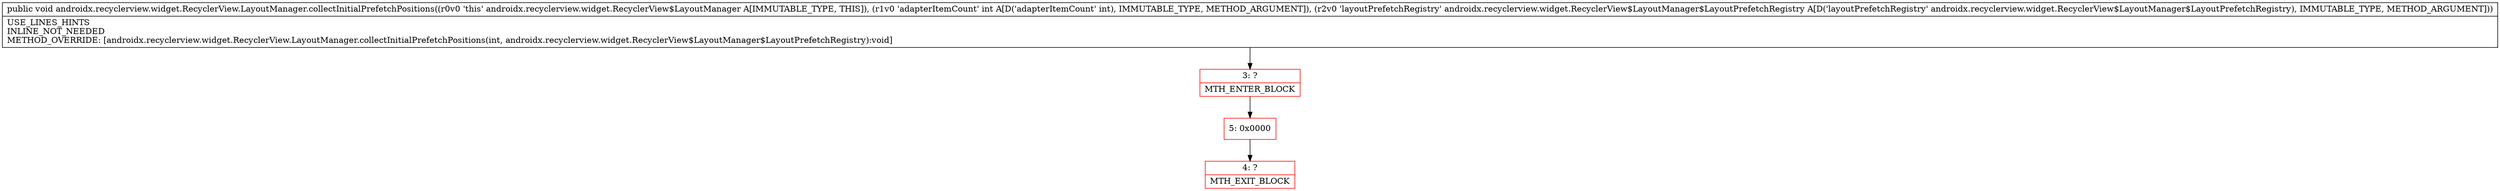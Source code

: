 digraph "CFG forandroidx.recyclerview.widget.RecyclerView.LayoutManager.collectInitialPrefetchPositions(ILandroidx\/recyclerview\/widget\/RecyclerView$LayoutManager$LayoutPrefetchRegistry;)V" {
subgraph cluster_Region_183042424 {
label = "R(0)";
node [shape=record,color=blue];
}
Node_3 [shape=record,color=red,label="{3\:\ ?|MTH_ENTER_BLOCK\l}"];
Node_5 [shape=record,color=red,label="{5\:\ 0x0000}"];
Node_4 [shape=record,color=red,label="{4\:\ ?|MTH_EXIT_BLOCK\l}"];
MethodNode[shape=record,label="{public void androidx.recyclerview.widget.RecyclerView.LayoutManager.collectInitialPrefetchPositions((r0v0 'this' androidx.recyclerview.widget.RecyclerView$LayoutManager A[IMMUTABLE_TYPE, THIS]), (r1v0 'adapterItemCount' int A[D('adapterItemCount' int), IMMUTABLE_TYPE, METHOD_ARGUMENT]), (r2v0 'layoutPrefetchRegistry' androidx.recyclerview.widget.RecyclerView$LayoutManager$LayoutPrefetchRegistry A[D('layoutPrefetchRegistry' androidx.recyclerview.widget.RecyclerView$LayoutManager$LayoutPrefetchRegistry), IMMUTABLE_TYPE, METHOD_ARGUMENT]))  | USE_LINES_HINTS\lINLINE_NOT_NEEDED\lMETHOD_OVERRIDE: [androidx.recyclerview.widget.RecyclerView.LayoutManager.collectInitialPrefetchPositions(int, androidx.recyclerview.widget.RecyclerView$LayoutManager$LayoutPrefetchRegistry):void]\l}"];
MethodNode -> Node_3;Node_3 -> Node_5;
Node_5 -> Node_4;
}

